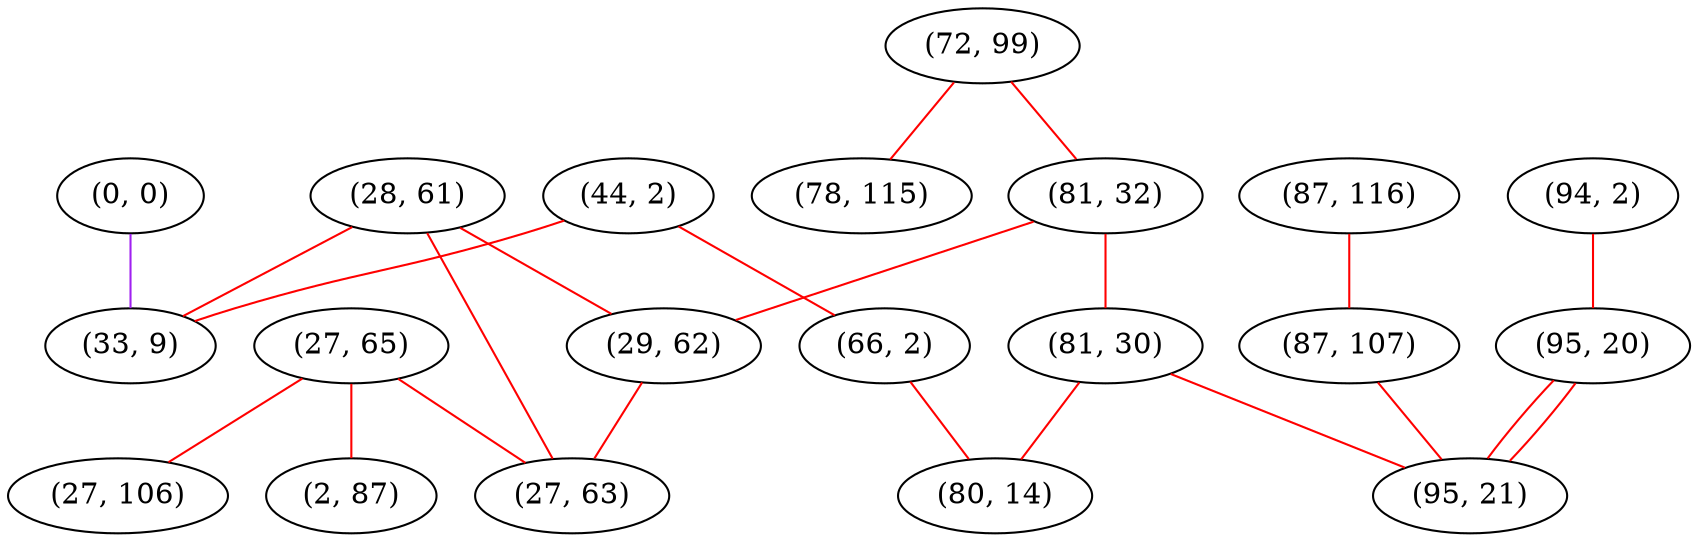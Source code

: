graph "" {
"(44, 2)";
"(72, 99)";
"(27, 65)";
"(87, 116)";
"(28, 61)";
"(87, 107)";
"(81, 32)";
"(78, 115)";
"(81, 30)";
"(94, 2)";
"(2, 87)";
"(29, 62)";
"(27, 106)";
"(0, 0)";
"(33, 9)";
"(66, 2)";
"(95, 20)";
"(27, 63)";
"(95, 21)";
"(80, 14)";
"(44, 2)" -- "(33, 9)"  [color=red, key=0, weight=1];
"(44, 2)" -- "(66, 2)"  [color=red, key=0, weight=1];
"(72, 99)" -- "(78, 115)"  [color=red, key=0, weight=1];
"(72, 99)" -- "(81, 32)"  [color=red, key=0, weight=1];
"(27, 65)" -- "(2, 87)"  [color=red, key=0, weight=1];
"(27, 65)" -- "(27, 63)"  [color=red, key=0, weight=1];
"(27, 65)" -- "(27, 106)"  [color=red, key=0, weight=1];
"(87, 116)" -- "(87, 107)"  [color=red, key=0, weight=1];
"(28, 61)" -- "(29, 62)"  [color=red, key=0, weight=1];
"(28, 61)" -- "(27, 63)"  [color=red, key=0, weight=1];
"(28, 61)" -- "(33, 9)"  [color=red, key=0, weight=1];
"(87, 107)" -- "(95, 21)"  [color=red, key=0, weight=1];
"(81, 32)" -- "(29, 62)"  [color=red, key=0, weight=1];
"(81, 32)" -- "(81, 30)"  [color=red, key=0, weight=1];
"(81, 30)" -- "(80, 14)"  [color=red, key=0, weight=1];
"(81, 30)" -- "(95, 21)"  [color=red, key=0, weight=1];
"(94, 2)" -- "(95, 20)"  [color=red, key=0, weight=1];
"(29, 62)" -- "(27, 63)"  [color=red, key=0, weight=1];
"(0, 0)" -- "(33, 9)"  [color=purple, key=0, weight=4];
"(66, 2)" -- "(80, 14)"  [color=red, key=0, weight=1];
"(95, 20)" -- "(95, 21)"  [color=red, key=0, weight=1];
"(95, 20)" -- "(95, 21)"  [color=red, key=1, weight=1];
}
